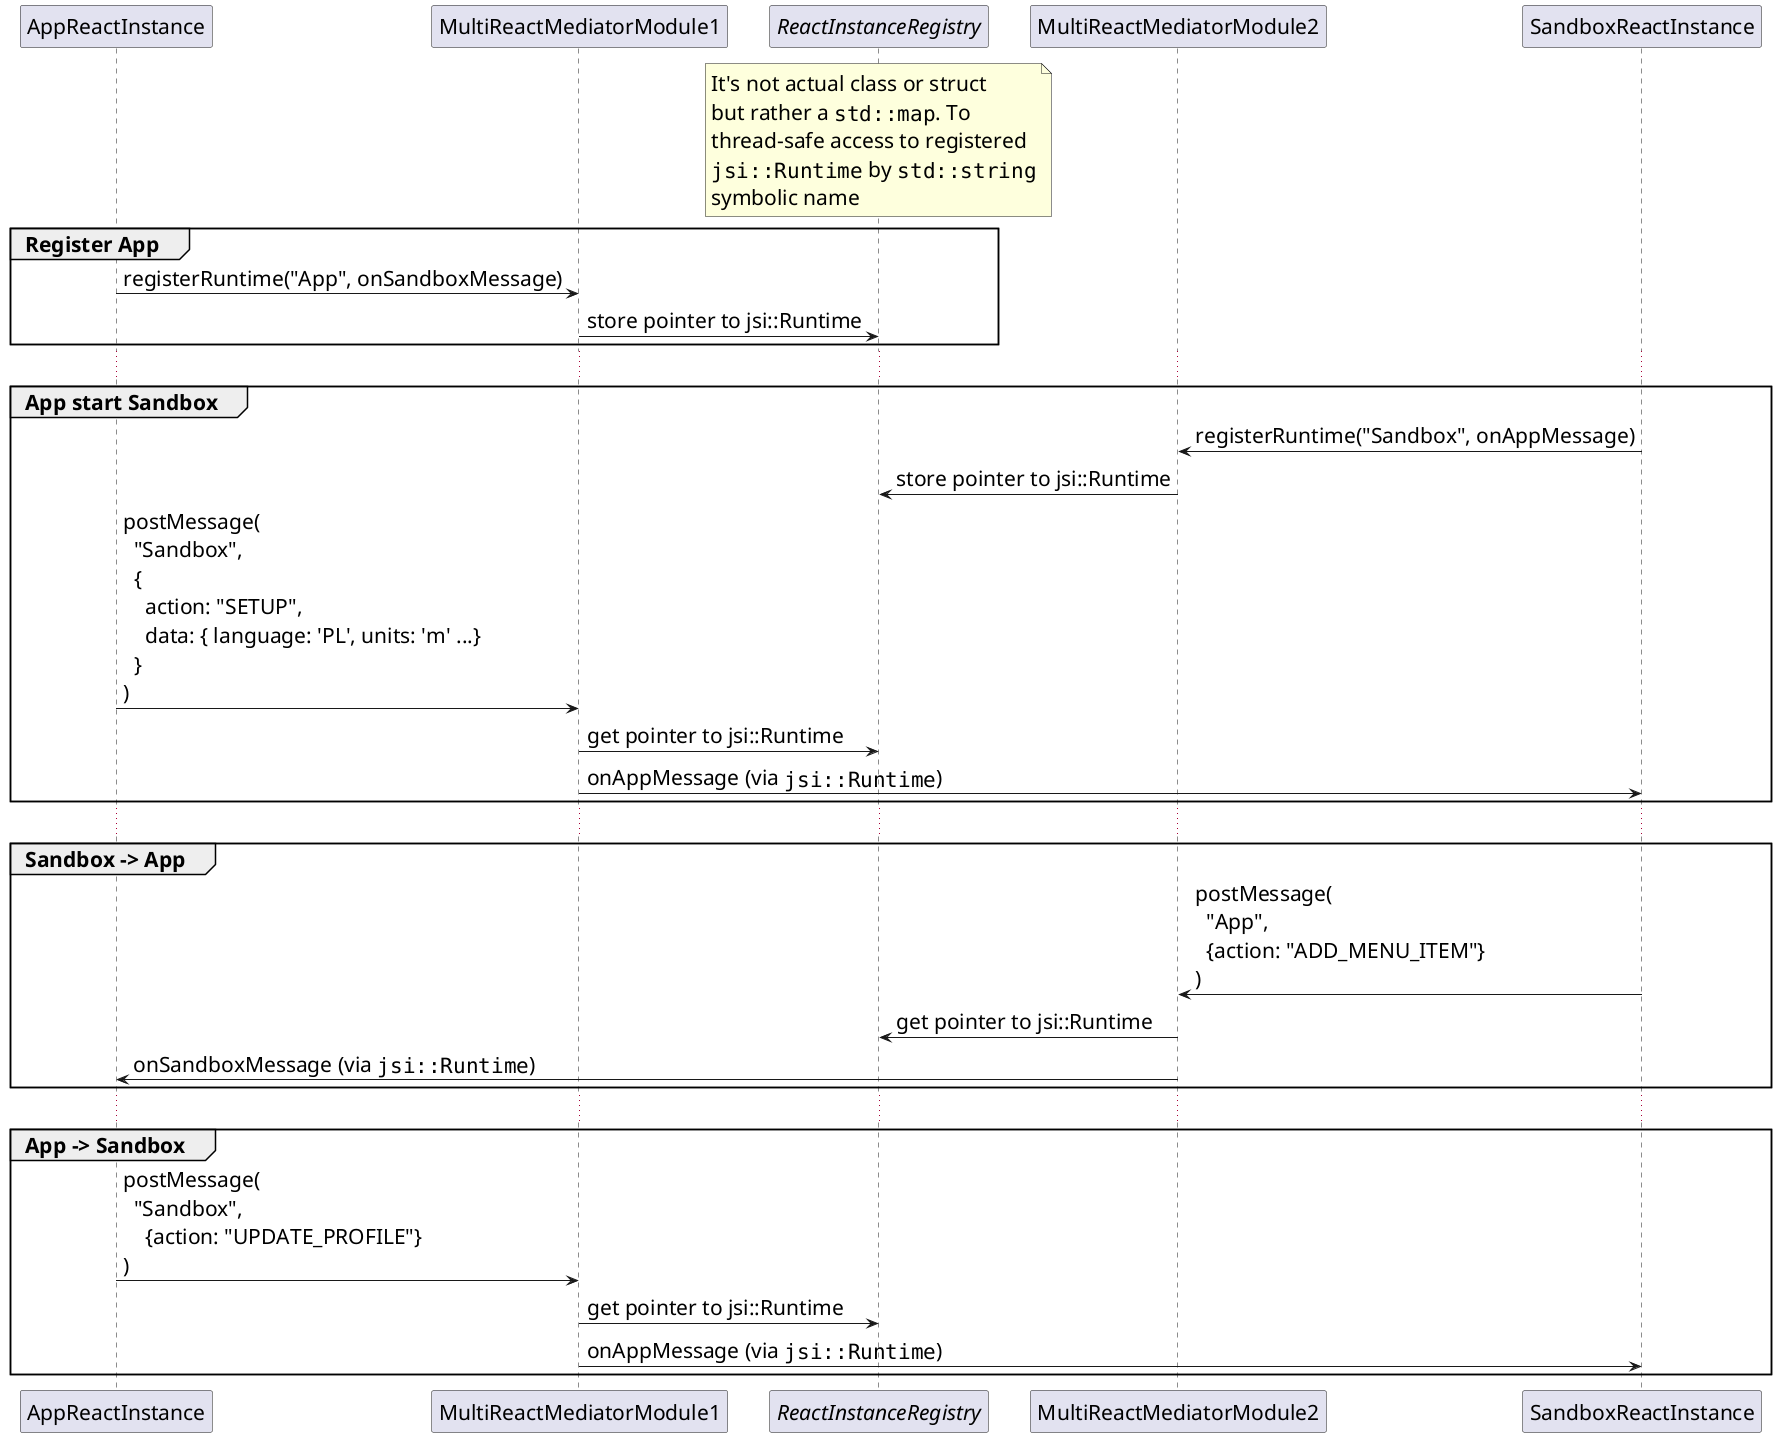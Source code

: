 @startuml

skinparam DefaultFontSize 21

participant AppReactInstance
participant MultiReactMediatorModule1

participant "//ReactInstanceRegistry//" as ReactInstanceRegistry

participant MultiReactMediatorModule2
participant SandboxReactInstance

note over ReactInstanceRegistry
  It's not actual class or struct
  but rather a ""std::map"". To
  thread-safe access to registered
  ""jsi::Runtime"" by ""std::string""
  symbolic name
end note

group Register App

AppReactInstance -> MultiReactMediatorModule1 : registerRuntime("App", onSandboxMessage)
MultiReactMediatorModule1 -> ReactInstanceRegistry : store pointer to jsi::Runtime

end

...

group App start Sandbox

SandboxReactInstance -> MultiReactMediatorModule2 : registerRuntime("Sandbox", onAppMessage)
MultiReactMediatorModule2 -> ReactInstanceRegistry : store pointer to jsi::Runtime

AppReactInstance -> MultiReactMediatorModule1 : postMessage(\n  "Sandbox",\n  {\n    action: "SETUP",\n    data: { language: 'PL', units: 'm' ...}\n  }\n)
MultiReactMediatorModule1 -> ReactInstanceRegistry : get pointer to jsi::Runtime
MultiReactMediatorModule1 -> SandboxReactInstance: onAppMessage (via ""jsi::Runtime"")

end

...

group Sandbox -> App

SandboxReactInstance -> MultiReactMediatorModule2 : postMessage(\n  "App",\n  {action: "ADD_MENU_ITEM"}\n)
MultiReactMediatorModule2 -> ReactInstanceRegistry : get pointer to jsi::Runtime
MultiReactMediatorModule2 -> AppReactInstance: onSandboxMessage (via ""jsi::Runtime"")

end

...

group App -> Sandbox

AppReactInstance -> MultiReactMediatorModule1 : postMessage(\n  "Sandbox",\n    {action: "UPDATE_PROFILE"}\n)
MultiReactMediatorModule1 -> ReactInstanceRegistry : get pointer to jsi::Runtime
MultiReactMediatorModule1 -> SandboxReactInstance: onAppMessage (via ""jsi::Runtime"")

end

@enduml
